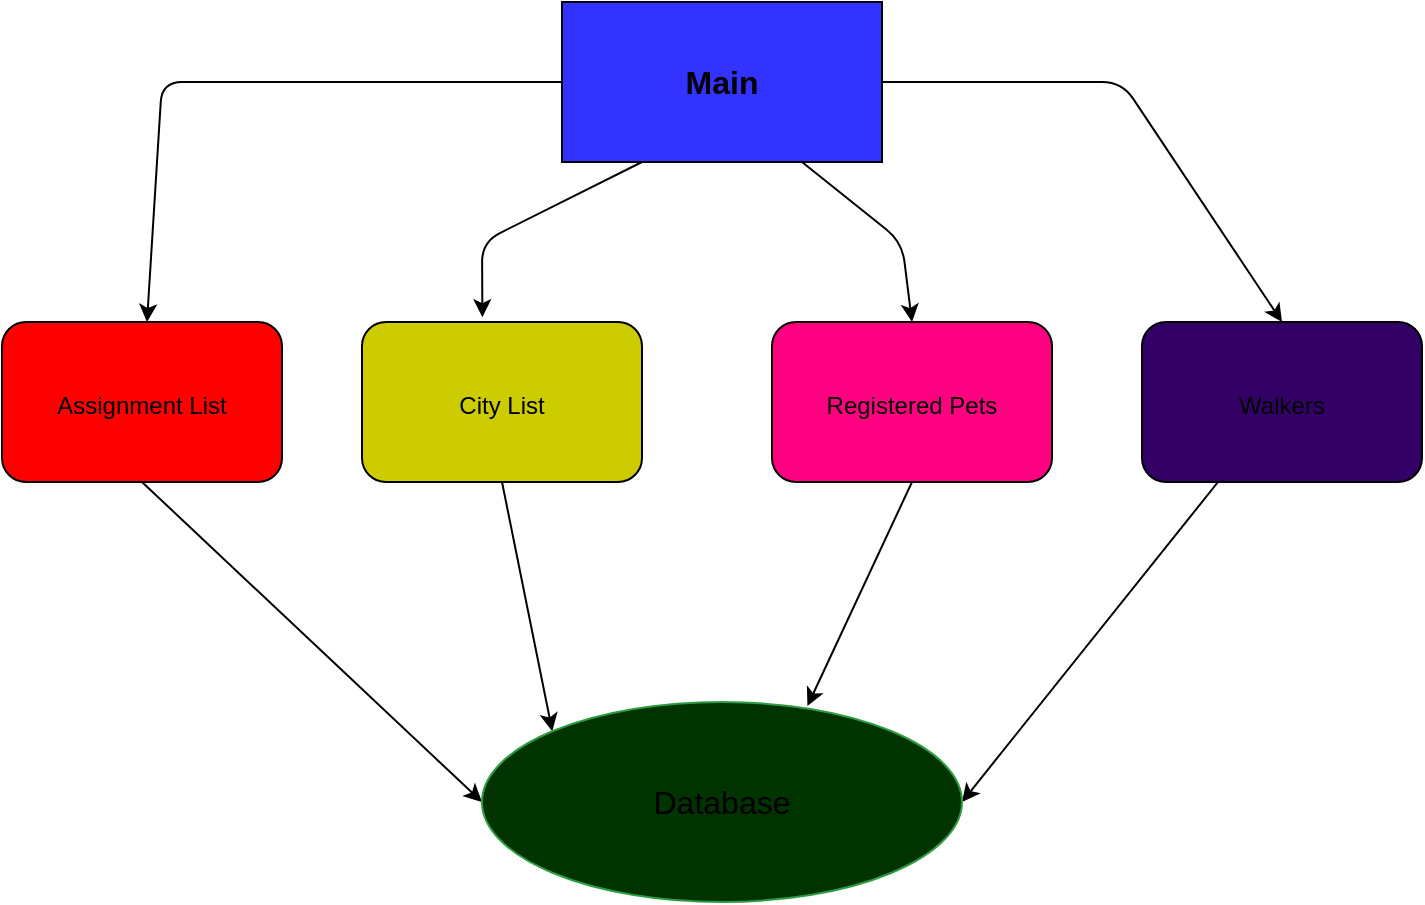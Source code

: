 <mxfile>
    <diagram id="ierau6Ki4-P1PUF7MHMF" name="Page-1">
        <mxGraphModel dx="772" dy="515" grid="1" gridSize="10" guides="1" tooltips="1" connect="1" arrows="1" fold="1" page="1" pageScale="1" pageWidth="850" pageHeight="1100" math="0" shadow="0">
            <root>
                <mxCell id="0"/>
                <mxCell id="1" parent="0"/>
                <mxCell id="9" style="edgeStyle=none;html=1;fontSize=18;" parent="1" source="2" target="4" edge="1">
                    <mxGeometry relative="1" as="geometry">
                        <Array as="points">
                            <mxPoint x="120" y="80"/>
                        </Array>
                    </mxGeometry>
                </mxCell>
                <mxCell id="10" style="edgeStyle=none;html=1;exitX=0.25;exitY=1;exitDx=0;exitDy=0;entryX=0.43;entryY=-0.03;entryDx=0;entryDy=0;entryPerimeter=0;" edge="1" parent="1" source="2" target="5">
                    <mxGeometry relative="1" as="geometry">
                        <Array as="points">
                            <mxPoint x="280" y="160"/>
                        </Array>
                    </mxGeometry>
                </mxCell>
                <mxCell id="11" style="edgeStyle=none;html=1;exitX=0.75;exitY=1;exitDx=0;exitDy=0;entryX=0.5;entryY=0;entryDx=0;entryDy=0;" edge="1" parent="1" source="2" target="6">
                    <mxGeometry relative="1" as="geometry">
                        <Array as="points">
                            <mxPoint x="490" y="160"/>
                        </Array>
                    </mxGeometry>
                </mxCell>
                <mxCell id="12" style="edgeStyle=none;html=1;exitX=1;exitY=0.5;exitDx=0;exitDy=0;entryX=0.5;entryY=0;entryDx=0;entryDy=0;" edge="1" parent="1" source="2" target="7">
                    <mxGeometry relative="1" as="geometry">
                        <Array as="points">
                            <mxPoint x="600" y="80"/>
                        </Array>
                    </mxGeometry>
                </mxCell>
                <mxCell id="2" value="&lt;font size=&quot;3&quot;&gt;&lt;b&gt;Main&lt;/b&gt;&lt;/font&gt;" style="rounded=0;whiteSpace=wrap;html=1;fillColor=#3333FF;" parent="1" vertex="1">
                    <mxGeometry x="320" y="40" width="160" height="80" as="geometry"/>
                </mxCell>
                <mxCell id="13" style="edgeStyle=none;html=1;exitX=0.5;exitY=1;exitDx=0;exitDy=0;entryX=0;entryY=0.5;entryDx=0;entryDy=0;" edge="1" parent="1" source="4" target="8">
                    <mxGeometry relative="1" as="geometry"/>
                </mxCell>
                <mxCell id="4" value="&lt;span style=&quot;font-size: 12px;&quot;&gt;Assignment List&lt;/span&gt;" style="rounded=1;whiteSpace=wrap;html=1;fontSize=18;fillColor=#FF0000;" parent="1" vertex="1">
                    <mxGeometry x="40" y="200" width="140" height="80" as="geometry"/>
                </mxCell>
                <mxCell id="14" style="edgeStyle=none;html=1;exitX=0.5;exitY=1;exitDx=0;exitDy=0;entryX=0;entryY=0;entryDx=0;entryDy=0;" edge="1" parent="1" source="5" target="8">
                    <mxGeometry relative="1" as="geometry"/>
                </mxCell>
                <mxCell id="5" value="&lt;span style=&quot;font-size: 12px;&quot;&gt;City List&lt;/span&gt;" style="rounded=1;whiteSpace=wrap;html=1;fontSize=18;fillColor=#CCCC00;" parent="1" vertex="1">
                    <mxGeometry x="220" y="200" width="140" height="80" as="geometry"/>
                </mxCell>
                <mxCell id="15" style="edgeStyle=none;html=1;exitX=0.5;exitY=1;exitDx=0;exitDy=0;entryX=0.678;entryY=0.02;entryDx=0;entryDy=0;entryPerimeter=0;" edge="1" parent="1" source="6" target="8">
                    <mxGeometry relative="1" as="geometry"/>
                </mxCell>
                <mxCell id="6" value="&lt;span style=&quot;font-size: 12px;&quot;&gt;Registered Pets&lt;/span&gt;" style="rounded=1;whiteSpace=wrap;html=1;fontSize=18;fillColor=#FF0080;" parent="1" vertex="1">
                    <mxGeometry x="425" y="200" width="140" height="80" as="geometry"/>
                </mxCell>
                <mxCell id="16" style="edgeStyle=none;html=1;entryX=1;entryY=0.5;entryDx=0;entryDy=0;" edge="1" parent="1" source="7" target="8">
                    <mxGeometry relative="1" as="geometry"/>
                </mxCell>
                <mxCell id="7" value="&lt;span style=&quot;font-size: 12px;&quot;&gt;Walkers&lt;/span&gt;" style="rounded=1;whiteSpace=wrap;html=1;fontSize=18;fillColor=#330066;" parent="1" vertex="1">
                    <mxGeometry x="610" y="200" width="140" height="80" as="geometry"/>
                </mxCell>
                <mxCell id="8" value="&lt;font size=&quot;3&quot;&gt;Database&lt;/font&gt;" style="ellipse;whiteSpace=wrap;html=1;fontSize=12;fillColor=#003300;strokeColor=#2D9C40;" parent="1" vertex="1">
                    <mxGeometry x="280" y="390" width="240" height="100" as="geometry"/>
                </mxCell>
            </root>
        </mxGraphModel>
    </diagram>
</mxfile>
